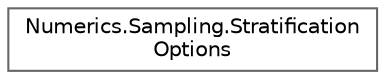 digraph "Graphical Class Hierarchy"
{
 // LATEX_PDF_SIZE
  bgcolor="transparent";
  edge [fontname=Helvetica,fontsize=10,labelfontname=Helvetica,labelfontsize=10];
  node [fontname=Helvetica,fontsize=10,shape=box,height=0.2,width=0.4];
  rankdir="LR";
  Node0 [id="Node000000",label="Numerics.Sampling.Stratification\lOptions",height=0.2,width=0.4,color="grey40", fillcolor="white", style="filled",URL="$class_numerics_1_1_sampling_1_1_stratification_options.html",tooltip="A class for stratification options."];
}
